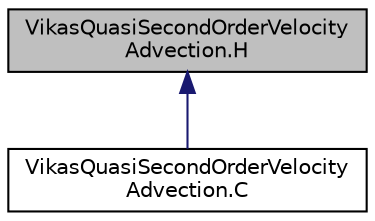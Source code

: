 digraph "VikasQuasiSecondOrderVelocityAdvection.H"
{
  bgcolor="transparent";
  edge [fontname="Helvetica",fontsize="10",labelfontname="Helvetica",labelfontsize="10"];
  node [fontname="Helvetica",fontsize="10",shape=record];
  Node42 [label="VikasQuasiSecondOrderVelocity\lAdvection.H",height=0.2,width=0.4,color="black", fillcolor="grey75", style="filled", fontcolor="black"];
  Node42 -> Node43 [dir="back",color="midnightblue",fontsize="10",style="solid",fontname="Helvetica"];
  Node43 [label="VikasQuasiSecondOrderVelocity\lAdvection.C",height=0.2,width=0.4,color="black",URL="$a00194.html"];
}
